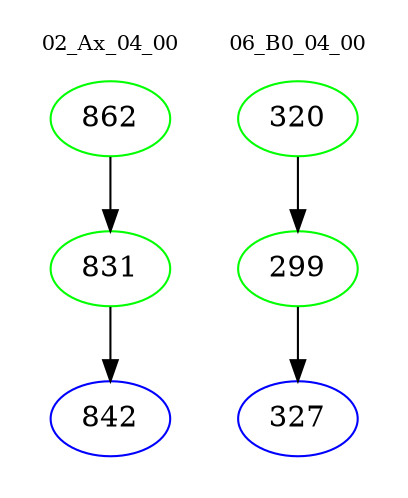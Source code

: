 digraph{
subgraph cluster_0 {
color = white
label = "02_Ax_04_00";
fontsize=10;
T0_862 [label="862", color="green"]
T0_862 -> T0_831 [color="black"]
T0_831 [label="831", color="green"]
T0_831 -> T0_842 [color="black"]
T0_842 [label="842", color="blue"]
}
subgraph cluster_1 {
color = white
label = "06_B0_04_00";
fontsize=10;
T1_320 [label="320", color="green"]
T1_320 -> T1_299 [color="black"]
T1_299 [label="299", color="green"]
T1_299 -> T1_327 [color="black"]
T1_327 [label="327", color="blue"]
}
}
